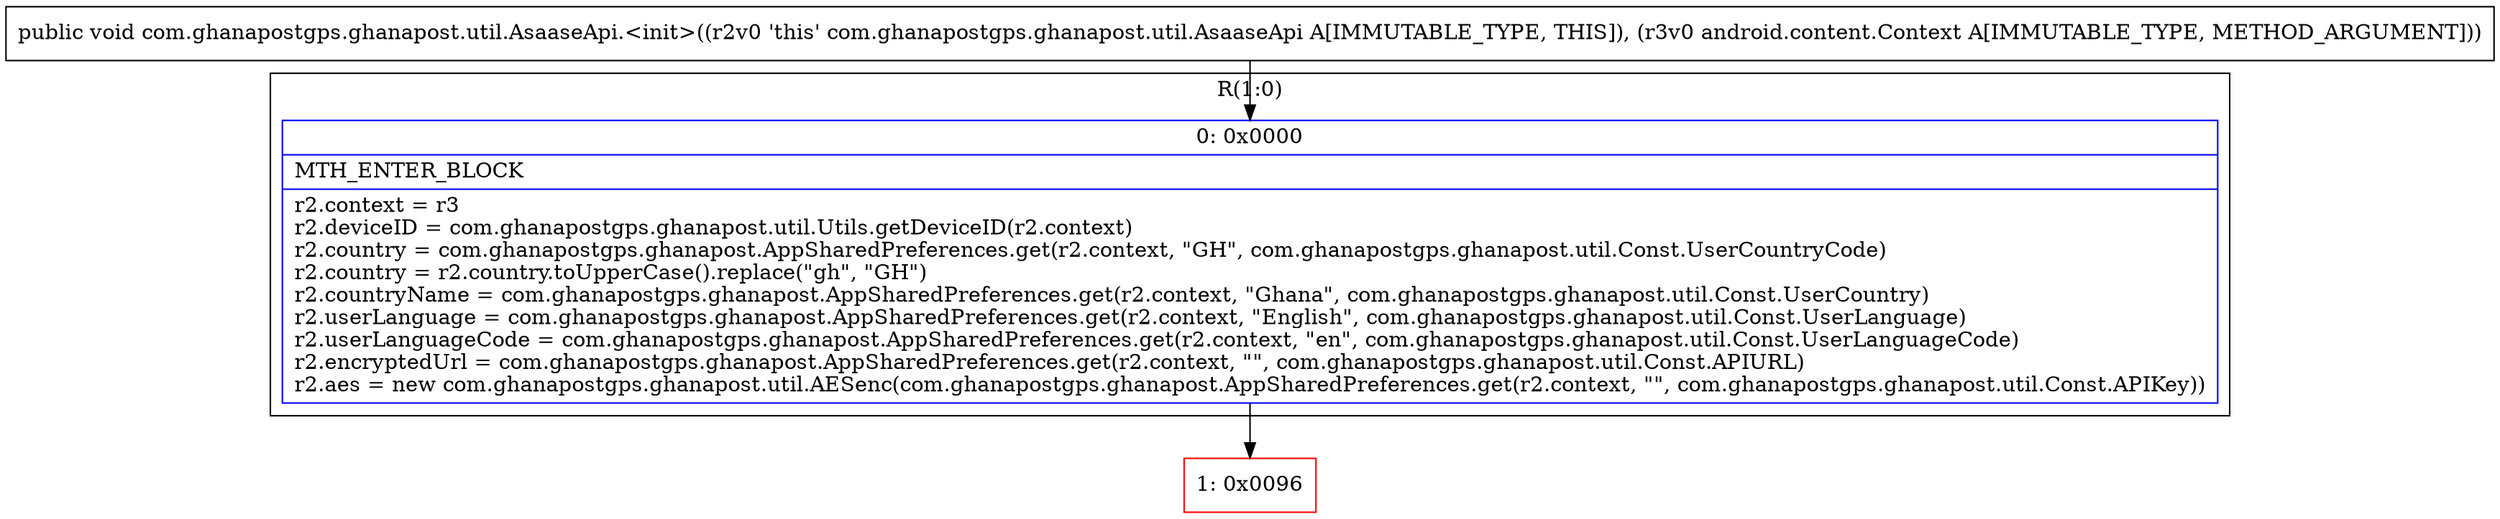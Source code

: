 digraph "CFG forcom.ghanapostgps.ghanapost.util.AsaaseApi.\<init\>(Landroid\/content\/Context;)V" {
subgraph cluster_Region_686310631 {
label = "R(1:0)";
node [shape=record,color=blue];
Node_0 [shape=record,label="{0\:\ 0x0000|MTH_ENTER_BLOCK\l|r2.context = r3\lr2.deviceID = com.ghanapostgps.ghanapost.util.Utils.getDeviceID(r2.context)\lr2.country = com.ghanapostgps.ghanapost.AppSharedPreferences.get(r2.context, \"GH\", com.ghanapostgps.ghanapost.util.Const.UserCountryCode)\lr2.country = r2.country.toUpperCase().replace(\"gh\", \"GH\")\lr2.countryName = com.ghanapostgps.ghanapost.AppSharedPreferences.get(r2.context, \"Ghana\", com.ghanapostgps.ghanapost.util.Const.UserCountry)\lr2.userLanguage = com.ghanapostgps.ghanapost.AppSharedPreferences.get(r2.context, \"English\", com.ghanapostgps.ghanapost.util.Const.UserLanguage)\lr2.userLanguageCode = com.ghanapostgps.ghanapost.AppSharedPreferences.get(r2.context, \"en\", com.ghanapostgps.ghanapost.util.Const.UserLanguageCode)\lr2.encryptedUrl = com.ghanapostgps.ghanapost.AppSharedPreferences.get(r2.context, \"\", com.ghanapostgps.ghanapost.util.Const.APIURL)\lr2.aes = new com.ghanapostgps.ghanapost.util.AESenc(com.ghanapostgps.ghanapost.AppSharedPreferences.get(r2.context, \"\", com.ghanapostgps.ghanapost.util.Const.APIKey))\l}"];
}
Node_1 [shape=record,color=red,label="{1\:\ 0x0096}"];
MethodNode[shape=record,label="{public void com.ghanapostgps.ghanapost.util.AsaaseApi.\<init\>((r2v0 'this' com.ghanapostgps.ghanapost.util.AsaaseApi A[IMMUTABLE_TYPE, THIS]), (r3v0 android.content.Context A[IMMUTABLE_TYPE, METHOD_ARGUMENT])) }"];
MethodNode -> Node_0;
Node_0 -> Node_1;
}

